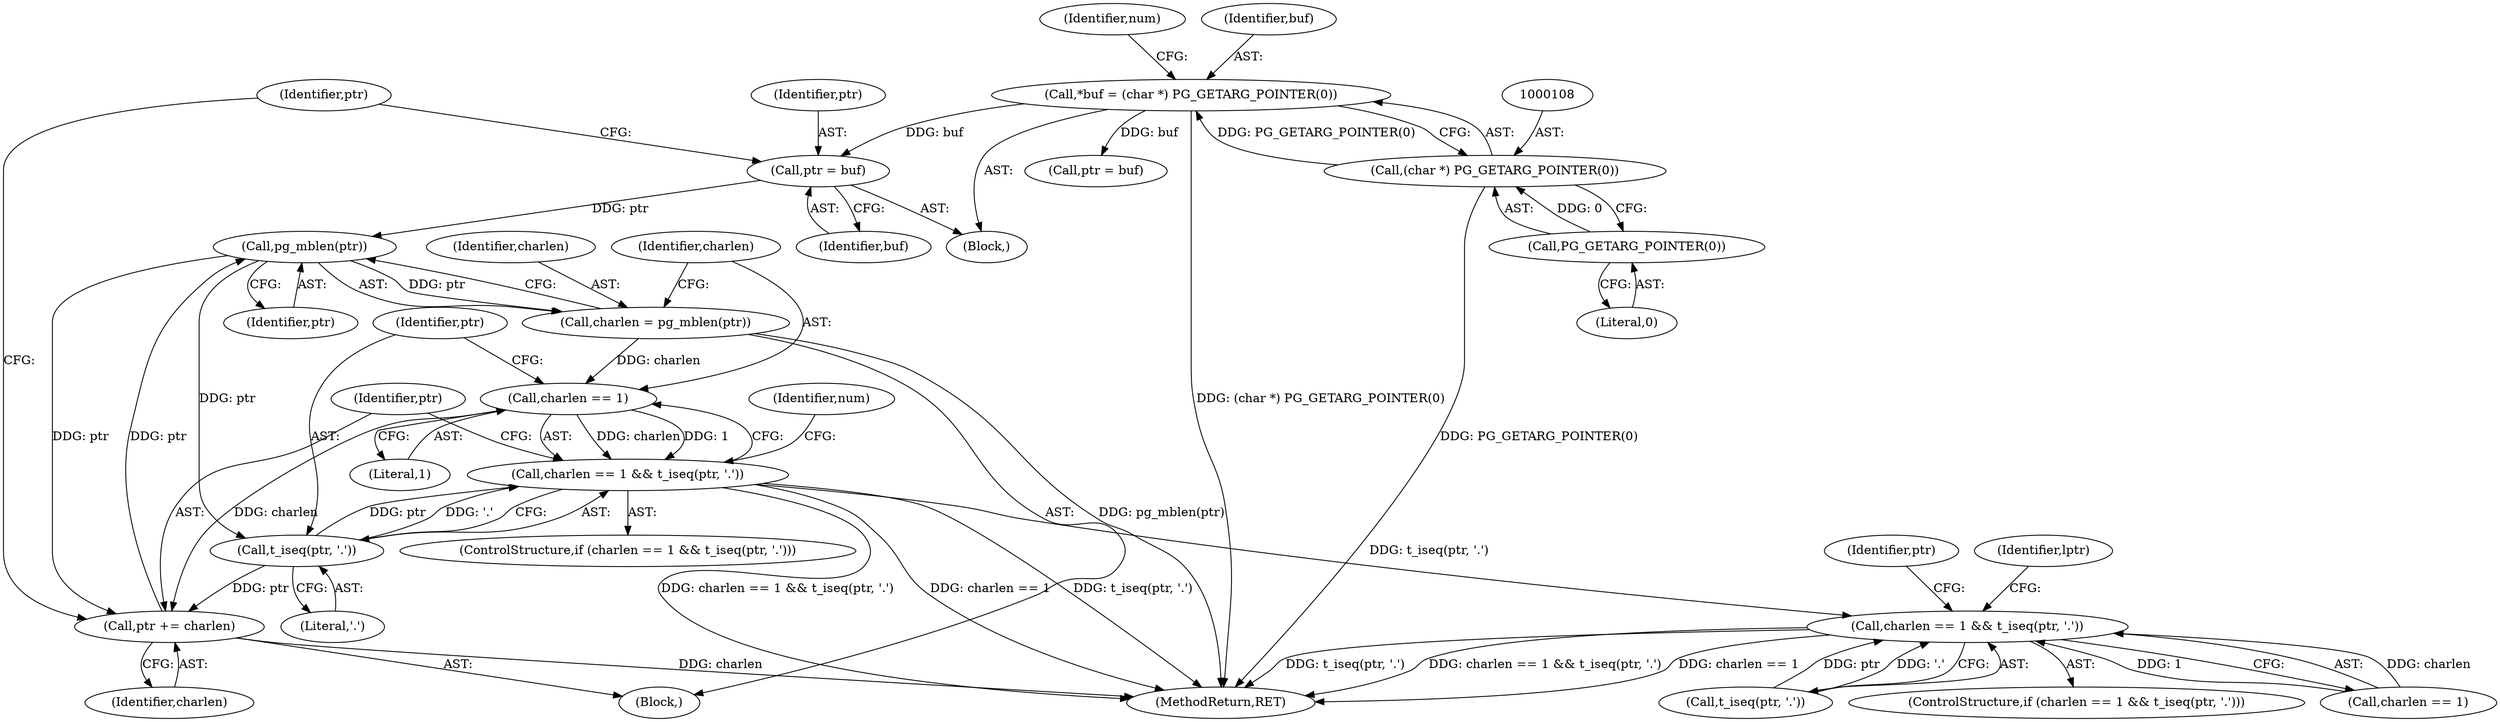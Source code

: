 digraph "0_postgres_31400a673325147e1205326008e32135a78b4d8a_8@pointer" {
"1000142" [label="(Call,pg_mblen(ptr))"];
"1000154" [label="(Call,ptr += charlen)"];
"1000146" [label="(Call,charlen == 1)"];
"1000140" [label="(Call,charlen = pg_mblen(ptr))"];
"1000142" [label="(Call,pg_mblen(ptr))"];
"1000133" [label="(Call,ptr = buf)"];
"1000105" [label="(Call,*buf = (char *) PG_GETARG_POINTER(0))"];
"1000107" [label="(Call,(char *) PG_GETARG_POINTER(0))"];
"1000109" [label="(Call,PG_GETARG_POINTER(0))"];
"1000149" [label="(Call,t_iseq(ptr, '.'))"];
"1000145" [label="(Call,charlen == 1 && t_iseq(ptr, '.'))"];
"1000237" [label="(Call,charlen == 1 && t_iseq(ptr, '.'))"];
"1000156" [label="(Identifier,charlen)"];
"1000110" [label="(Literal,0)"];
"1000153" [label="(Identifier,num)"];
"1000241" [label="(Call,t_iseq(ptr, '.'))"];
"1000151" [label="(Literal,'.')"];
"1000148" [label="(Literal,1)"];
"1000236" [label="(ControlStructure,if (charlen == 1 && t_iseq(ptr, '.')))"];
"1000291" [label="(Identifier,ptr)"];
"1000237" [label="(Call,charlen == 1 && t_iseq(ptr, '.'))"];
"1000146" [label="(Call,charlen == 1)"];
"1000150" [label="(Identifier,ptr)"];
"1000247" [label="(Identifier,lptr)"];
"1000116" [label="(Identifier,num)"];
"1000141" [label="(Identifier,charlen)"];
"1000154" [label="(Call,ptr += charlen)"];
"1000139" [label="(Block,)"];
"1000140" [label="(Call,charlen = pg_mblen(ptr))"];
"1000149" [label="(Call,t_iseq(ptr, '.'))"];
"1000103" [label="(Block,)"];
"1000144" [label="(ControlStructure,if (charlen == 1 && t_iseq(ptr, '.')))"];
"1000195" [label="(Call,ptr = buf)"];
"1000238" [label="(Call,charlen == 1)"];
"1000145" [label="(Call,charlen == 1 && t_iseq(ptr, '.'))"];
"1000107" [label="(Call,(char *) PG_GETARG_POINTER(0))"];
"1000435" [label="(MethodReturn,RET)"];
"1000138" [label="(Identifier,ptr)"];
"1000106" [label="(Identifier,buf)"];
"1000105" [label="(Call,*buf = (char *) PG_GETARG_POINTER(0))"];
"1000155" [label="(Identifier,ptr)"];
"1000147" [label="(Identifier,charlen)"];
"1000133" [label="(Call,ptr = buf)"];
"1000142" [label="(Call,pg_mblen(ptr))"];
"1000135" [label="(Identifier,buf)"];
"1000109" [label="(Call,PG_GETARG_POINTER(0))"];
"1000134" [label="(Identifier,ptr)"];
"1000143" [label="(Identifier,ptr)"];
"1000142" -> "1000140"  [label="AST: "];
"1000142" -> "1000143"  [label="CFG: "];
"1000143" -> "1000142"  [label="AST: "];
"1000140" -> "1000142"  [label="CFG: "];
"1000142" -> "1000140"  [label="DDG: ptr"];
"1000154" -> "1000142"  [label="DDG: ptr"];
"1000133" -> "1000142"  [label="DDG: ptr"];
"1000142" -> "1000149"  [label="DDG: ptr"];
"1000142" -> "1000154"  [label="DDG: ptr"];
"1000154" -> "1000139"  [label="AST: "];
"1000154" -> "1000156"  [label="CFG: "];
"1000155" -> "1000154"  [label="AST: "];
"1000156" -> "1000154"  [label="AST: "];
"1000138" -> "1000154"  [label="CFG: "];
"1000154" -> "1000435"  [label="DDG: charlen"];
"1000146" -> "1000154"  [label="DDG: charlen"];
"1000149" -> "1000154"  [label="DDG: ptr"];
"1000146" -> "1000145"  [label="AST: "];
"1000146" -> "1000148"  [label="CFG: "];
"1000147" -> "1000146"  [label="AST: "];
"1000148" -> "1000146"  [label="AST: "];
"1000150" -> "1000146"  [label="CFG: "];
"1000145" -> "1000146"  [label="CFG: "];
"1000146" -> "1000145"  [label="DDG: charlen"];
"1000146" -> "1000145"  [label="DDG: 1"];
"1000140" -> "1000146"  [label="DDG: charlen"];
"1000140" -> "1000139"  [label="AST: "];
"1000141" -> "1000140"  [label="AST: "];
"1000147" -> "1000140"  [label="CFG: "];
"1000140" -> "1000435"  [label="DDG: pg_mblen(ptr)"];
"1000133" -> "1000103"  [label="AST: "];
"1000133" -> "1000135"  [label="CFG: "];
"1000134" -> "1000133"  [label="AST: "];
"1000135" -> "1000133"  [label="AST: "];
"1000138" -> "1000133"  [label="CFG: "];
"1000105" -> "1000133"  [label="DDG: buf"];
"1000105" -> "1000103"  [label="AST: "];
"1000105" -> "1000107"  [label="CFG: "];
"1000106" -> "1000105"  [label="AST: "];
"1000107" -> "1000105"  [label="AST: "];
"1000116" -> "1000105"  [label="CFG: "];
"1000105" -> "1000435"  [label="DDG: (char *) PG_GETARG_POINTER(0)"];
"1000107" -> "1000105"  [label="DDG: PG_GETARG_POINTER(0)"];
"1000105" -> "1000195"  [label="DDG: buf"];
"1000107" -> "1000109"  [label="CFG: "];
"1000108" -> "1000107"  [label="AST: "];
"1000109" -> "1000107"  [label="AST: "];
"1000107" -> "1000435"  [label="DDG: PG_GETARG_POINTER(0)"];
"1000109" -> "1000107"  [label="DDG: 0"];
"1000109" -> "1000110"  [label="CFG: "];
"1000110" -> "1000109"  [label="AST: "];
"1000149" -> "1000145"  [label="AST: "];
"1000149" -> "1000151"  [label="CFG: "];
"1000150" -> "1000149"  [label="AST: "];
"1000151" -> "1000149"  [label="AST: "];
"1000145" -> "1000149"  [label="CFG: "];
"1000149" -> "1000145"  [label="DDG: ptr"];
"1000149" -> "1000145"  [label="DDG: '.'"];
"1000145" -> "1000144"  [label="AST: "];
"1000153" -> "1000145"  [label="CFG: "];
"1000155" -> "1000145"  [label="CFG: "];
"1000145" -> "1000435"  [label="DDG: t_iseq(ptr, '.')"];
"1000145" -> "1000435"  [label="DDG: charlen == 1 && t_iseq(ptr, '.')"];
"1000145" -> "1000435"  [label="DDG: charlen == 1"];
"1000145" -> "1000237"  [label="DDG: t_iseq(ptr, '.')"];
"1000237" -> "1000236"  [label="AST: "];
"1000237" -> "1000238"  [label="CFG: "];
"1000237" -> "1000241"  [label="CFG: "];
"1000238" -> "1000237"  [label="AST: "];
"1000241" -> "1000237"  [label="AST: "];
"1000247" -> "1000237"  [label="CFG: "];
"1000291" -> "1000237"  [label="CFG: "];
"1000237" -> "1000435"  [label="DDG: charlen == 1 && t_iseq(ptr, '.')"];
"1000237" -> "1000435"  [label="DDG: charlen == 1"];
"1000237" -> "1000435"  [label="DDG: t_iseq(ptr, '.')"];
"1000238" -> "1000237"  [label="DDG: charlen"];
"1000238" -> "1000237"  [label="DDG: 1"];
"1000241" -> "1000237"  [label="DDG: ptr"];
"1000241" -> "1000237"  [label="DDG: '.'"];
}
